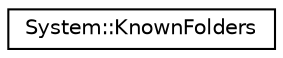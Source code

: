 digraph G
{
  edge [fontname="Helvetica",fontsize="10",labelfontname="Helvetica",labelfontsize="10"];
  node [fontname="Helvetica",fontsize="10",shape=record];
  rankdir="LR";
  Node1 [label="System::KnownFolders",height=0.2,width=0.4,color="black", fillcolor="white", style="filled",URL="$class_system_1_1_known_folders.html"];
}
